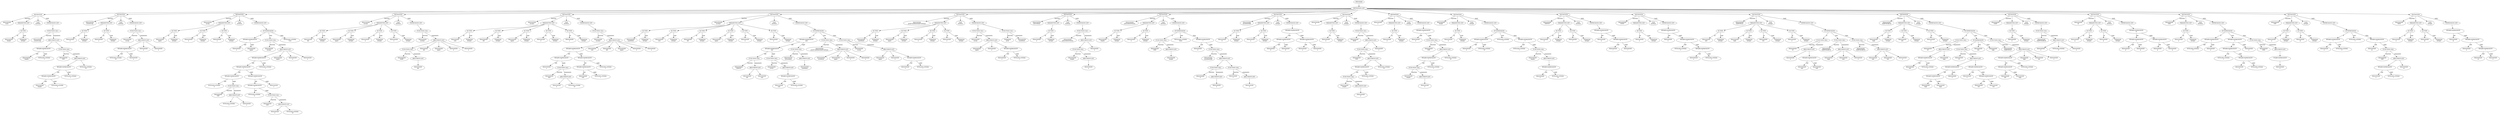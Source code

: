 digraph AST {
node0 [label="PROGRAM"]
node1 [label="DEFINITION-LIST"]
node2 [label="DEFINITION"]
node3 [label="IDENTIFIER\nmain"]
node4 [label="PARAMETER-LIST"]
node5 [label="ID-TYPE"]
node6 [label="IDENTIFIER\nlength"]
node7 [label="TERMINAL\ninteger"]
node8 [label="TYPE\nboolean"]
node9 [label="EXPRESSION-LIST"]
node10 [label="FUNCTION-CALL"]
node11 [label="IDENTIFIER\ncreateLoop"]
node12 [label="ARGUMENT-LIST"]
node13 [label="BINARY-EXPRESSION\n/"]
node14 [label="IDENTIFIER\nlength"]
node15 [label="INTEGER-LITERAL\n2"]
node16 [label="FUNCTION-CALL"]
node17 [label="IDENTIFIER\nEXP"]
node18 [label="ARGUMENT-LIST"]
node19 [label="BINARY-EXPRESSION\n-"]
node20 [label="BINARY-EXPRESSION\n/"]
node21 [label="IDENTIFIER\nlength"]
node22 [label="INTEGER-LITERAL\n2"]
node23 [label="INTEGER-LITERAL\n1"]
node24 [label="INTEGER-LITERAL\n10"]
node25 [label="DEFINITION"]
node26 [label="IDENTIFIER\ncreateLoop"]
node27 [label="PARAMETER-LIST"]
node28 [label="ID-TYPE"]
node29 [label="IDENTIFIER\nn"]
node30 [label="TERMINAL\ninteger"]
node31 [label="ID-TYPE"]
node32 [label="IDENTIFIER\na"]
node33 [label="TERMINAL\ninteger"]
node34 [label="TYPE\nboolean"]
node35 [label="EXPRESSION-LIST"]
node36 [label="FUNCTION-CALL"]
node37 [label="IDENTIFIER\naLoop"]
node38 [label="ARGUMENT-LIST"]
node39 [label="BINARY-EXPRESSION\n*"]
node40 [label="INTEGER-LITERAL\n10"]
node41 [label="IDENTIFIER\na"]
node42 [label="IDENTIFIER\nn"]
node43 [label="IDENTIFIER\na"]
node44 [label="DEFINITION"]
node45 [label="IDENTIFIER\naLoop"]
node46 [label="PARAMETER-LIST"]
node47 [label="ID-TYPE"]
node48 [label="IDENTIFIER\nupper"]
node49 [label="TERMINAL\ninteger"]
node50 [label="ID-TYPE"]
node51 [label="IDENTIFIER\nn"]
node52 [label="TERMINAL\ninteger"]
node53 [label="ID-TYPE"]
node54 [label="IDENTIFIER\na"]
node55 [label="TERMINAL\ninteger"]
node56 [label="TYPE\nboolean"]
node57 [label="EXPRESSION-LIST"]
node58 [label="IF-EXPRESSION"]
node59 [label="BINARY-EXPRESSION\n<"]
node60 [label="IDENTIFIER\na"]
node61 [label="IDENTIFIER\nupper"]
node62 [label="FUNCTION-CALL"]
node63 [label="IDENTIFIER\naLoop1"]
node64 [label="ARGUMENT-LIST"]
node65 [label="BINARY-EXPRESSION\n+"]
node66 [label="BINARY-EXPRESSION\n+"]
node67 [label="BINARY-EXPRESSION\n*"]
node68 [label="INTEGER-LITERAL\n4"]
node69 [label="FUNCTION-CALL"]
node70 [label="IDENTIFIER\nEXP"]
node71 [label="ARGUMENT-LIST"]
node72 [label="INTEGER-LITERAL\n2"]
node73 [label="IDENTIFIER\na"]
node74 [label="BINARY-EXPRESSION\n*"]
node75 [label="BINARY-EXPRESSION\n*"]
node76 [label="INTEGER-LITERAL\n4"]
node77 [label="FUNCTION-CALL"]
node78 [label="IDENTIFIER\nEXP"]
node79 [label="ARGUMENT-LIST"]
node80 [label="IDENTIFIER\nn"]
node81 [label="INTEGER-LITERAL\n10"]
node82 [label="IDENTIFIER\na"]
node83 [label="INTEGER-LITERAL\n1"]
node84 [label="IDENTIFIER\nupper"]
node85 [label="IDENTIFIER\nn"]
node86 [label="IDENTIFIER\na"]
node87 [label="BOOLEAN-LITERAL\ntrue"]
node88 [label="DEFINITION"]
node89 [label="IDENTIFIER\naLoop1"]
node90 [label="PARAMETER-LIST"]
node91 [label="ID-TYPE"]
node92 [label="IDENTIFIER\ndet"]
node93 [label="TERMINAL\ninteger"]
node94 [label="ID-TYPE"]
node95 [label="IDENTIFIER\nupper"]
node96 [label="TERMINAL\ninteger"]
node97 [label="ID-TYPE"]
node98 [label="IDENTIFIER\nn"]
node99 [label="TERMINAL\ninteger"]
node100 [label="ID-TYPE"]
node101 [label="IDENTIFIER\na"]
node102 [label="TERMINAL\ninteger"]
node103 [label="TYPE\nboolean"]
node104 [label="EXPRESSION-LIST"]
node105 [label="FUNCTION-CALL"]
node106 [label="IDENTIFIER\naLoop2"]
node107 [label="ARGUMENT-LIST"]
node108 [label="FUNCTION-CALL"]
node109 [label="IDENTIFIER\nSQRT"]
node110 [label="ARGUMENT-LIST"]
node111 [label="IDENTIFIER\ndet"]
node112 [label="IDENTIFIER\ndet"]
node113 [label="IDENTIFIER\nupper"]
node114 [label="IDENTIFIER\nn"]
node115 [label="IDENTIFIER\na"]
node116 [label="DEFINITION"]
node117 [label="IDENTIFIER\naLoop2"]
node118 [label="PARAMETER-LIST"]
node119 [label="ID-TYPE"]
node120 [label="IDENTIFIER\nroot"]
node121 [label="TERMINAL\ninteger"]
node122 [label="ID-TYPE"]
node123 [label="IDENTIFIER\ndet"]
node124 [label="TERMINAL\ninteger"]
node125 [label="ID-TYPE"]
node126 [label="IDENTIFIER\nupper"]
node127 [label="TERMINAL\ninteger"]
node128 [label="ID-TYPE"]
node129 [label="IDENTIFIER\nn"]
node130 [label="TERMINAL\ninteger"]
node131 [label="ID-TYPE"]
node132 [label="IDENTIFIER\na"]
node133 [label="TERMINAL\ninteger"]
node134 [label="TYPE\nboolean"]
node135 [label="EXPRESSION-LIST"]
node136 [label="FUNCTION-CALL"]
node137 [label="IDENTIFIER\naLoop3"]
node138 [label="ARGUMENT-LIST"]
node139 [label="BINARY-EXPRESSION\n+"]
node140 [label="BINARY-EXPRESSION\n*"]
node141 [label="IDENTIFIER\na"]
node142 [label="FUNCTION-CALL"]
node143 [label="IDENTIFIER\nEXP"]
node144 [label="ARGUMENT-LIST"]
node145 [label="IDENTIFIER\nn"]
node146 [label="INTEGER-LITERAL\n10"]
node147 [label="BINARY-EXPRESSION\n/"]
node148 [label="BINARY-EXPRESSION\n+"]
node149 [label="IDENTIFIER\nroot"]
node150 [label="INTEGER-LITERAL\n1"]
node151 [label="INTEGER-LITERAL\n2"]
node152 [label="IDENTIFIER\nroot"]
node153 [label="IDENTIFIER\ndet"]
node154 [label="IDENTIFIER\nupper"]
node155 [label="IDENTIFIER\nn"]
node156 [label="IDENTIFIER\na"]
node157 [label="DEFINITION"]
node158 [label="IDENTIFIER\naLoop3"]
node159 [label="PARAMETER-LIST"]
node160 [label="ID-TYPE"]
node161 [label="IDENTIFIER\ncandidate"]
node162 [label="TERMINAL\ninteger"]
node163 [label="ID-TYPE"]
node164 [label="IDENTIFIER\nroot"]
node165 [label="TERMINAL\ninteger"]
node166 [label="ID-TYPE"]
node167 [label="IDENTIFIER\ndet"]
node168 [label="TERMINAL\ninteger"]
node169 [label="ID-TYPE"]
node170 [label="IDENTIFIER\nupper"]
node171 [label="TERMINAL\ninteger"]
node172 [label="ID-TYPE"]
node173 [label="IDENTIFIER\nn"]
node174 [label="TERMINAL\ninteger"]
node175 [label="ID-TYPE"]
node176 [label="IDENTIFIER\na"]
node177 [label="TERMINAL\ninteger"]
node178 [label="TYPE\nboolean"]
node179 [label="EXPRESSION-LIST"]
node180 [label="IF-EXPRESSION"]
node181 [label="BINARY-EXPRESSION\nand"]
node182 [label="BINARY-EXPRESSION\nand"]
node183 [label="FUNCTION-CALL"]
node184 [label="IDENTIFIER\nISROOT"]
node185 [label="ARGUMENT-LIST"]
node186 [label="IDENTIFIER\ndet"]
node187 [label="IDENTIFIER\nroot"]
node188 [label="FUNCTION-CALL"]
node189 [label="IDENTIFIER\nEVEN"]
node190 [label="ARGUMENT-LIST"]
node191 [label="BINARY-EXPRESSION\n+"]
node192 [label="IDENTIFIER\nroot"]
node193 [label="INTEGER-LITERAL\n1"]
node194 [label="FUNCTION-CALL"]
node195 [label="IDENTIFIER\nisExcellent"]
node196 [label="ARGUMENT-LIST"]
node197 [label="IDENTIFIER\ncandidate"]
node198 [label="FUNCTION-CALL"]
node199 [label="IDENTIFIER\nprintCandidateAndContinue"]
node200 [label="ARGUMENT-LIST"]
node201 [label="IDENTIFIER\ncandidate"]
node202 [label="IDENTIFIER\nupper"]
node203 [label="IDENTIFIER\nn"]
node204 [label="IDENTIFIER\na"]
node205 [label="FUNCTION-CALL"]
node206 [label="IDENTIFIER\naLoop"]
node207 [label="ARGUMENT-LIST"]
node208 [label="IDENTIFIER\nupper"]
node209 [label="IDENTIFIER\nn"]
node210 [label="BINARY-EXPRESSION\n+"]
node211 [label="IDENTIFIER\na"]
node212 [label="INTEGER-LITERAL\n1"]
node213 [label="DEFINITION"]
node214 [label="IDENTIFIER\nprintCandidateAndContinue"]
node215 [label="PARAMETER-LIST"]
node216 [label="ID-TYPE"]
node217 [label="IDENTIFIER\ncandidate"]
node218 [label="TERMINAL\ninteger"]
node219 [label="ID-TYPE"]
node220 [label="IDENTIFIER\nupper"]
node221 [label="TERMINAL\ninteger"]
node222 [label="ID-TYPE"]
node223 [label="IDENTIFIER\nn"]
node224 [label="TERMINAL\ninteger"]
node225 [label="ID-TYPE"]
node226 [label="IDENTIFIER\na"]
node227 [label="TERMINAL\ninteger"]
node228 [label="TYPE\nboolean"]
node229 [label="EXPRESSION-LIST"]
node230 [label="FUNCTION-CALL"]
node231 [label="IDENTIFIER\naLoop"]
node232 [label="ARGUMENT-LIST"]
node233 [label="IDENTIFIER\nupper"]
node234 [label="IDENTIFIER\nn"]
node235 [label="BINARY-EXPRESSION\n+"]
node236 [label="IDENTIFIER\na"]
node237 [label="INTEGER-LITERAL\n1"]
node238 [label="FUNCTION-CALL"]
node239 [label="TERMINAL\nprint"]
node240 [label="IDENTIFIER\ncandidate"]
node241 [label="DEFINITION"]
node242 [label="IDENTIFIER\nisExcellent"]
node243 [label="PARAMETER-LIST"]
node244 [label="ID-TYPE"]
node245 [label="IDENTIFIER\nn"]
node246 [label="TERMINAL\ninteger"]
node247 [label="TYPE\nboolean"]
node248 [label="EXPRESSION-LIST"]
node249 [label="FUNCTION-CALL"]
node250 [label="IDENTIFIER\nisExcellentSwitch"]
node251 [label="ARGUMENT-LIST"]
node252 [label="FUNCTION-CALL"]
node253 [label="IDENTIFIER\nlength"]
node254 [label="ARGUMENT-LIST"]
node255 [label="IDENTIFIER\nn"]
node256 [label="IDENTIFIER\nn"]
node257 [label="DEFINITION"]
node258 [label="IDENTIFIER\nisExcellentSwitch"]
node259 [label="PARAMETER-LIST"]
node260 [label="ID-TYPE"]
node261 [label="IDENTIFIER\nlength"]
node262 [label="TERMINAL\ninteger"]
node263 [label="ID-TYPE"]
node264 [label="IDENTIFIER\nn"]
node265 [label="TERMINAL\ninteger"]
node266 [label="TYPE\nboolean"]
node267 [label="EXPRESSION-LIST"]
node268 [label="IF-EXPRESSION"]
node269 [label="FUNCTION-CALL"]
node270 [label="IDENTIFIER\nODD"]
node271 [label="ARGUMENT-LIST"]
node272 [label="IDENTIFIER\nlength"]
node273 [label="BOOLEAN-LITERAL\nfalse"]
node274 [label="BINARY-EXPRESSION\n="]
node275 [label="IDENTIFIER\nn"]
node276 [label="FUNCTION-CALL"]
node277 [label="IDENTIFIER\nexcellentDiff"]
node278 [label="ARGUMENT-LIST"]
node279 [label="FUNCTION-CALL"]
node280 [label="IDENTIFIER\nb"]
node281 [label="ARGUMENT-LIST"]
node282 [label="IDENTIFIER\nn"]
node283 [label="FUNCTION-CALL"]
node284 [label="IDENTIFIER\na"]
node285 [label="ARGUMENT-LIST"]
node286 [label="IDENTIFIER\nn"]
node287 [label="DEFINITION"]
node288 [label="IDENTIFIER\nexcellentDiff"]
node289 [label="PARAMETER-LIST"]
node290 [label="ID-TYPE"]
node291 [label="IDENTIFIER\nb"]
node292 [label="TERMINAL\ninteger"]
node293 [label="ID-TYPE"]
node294 [label="IDENTIFIER\na"]
node295 [label="TERMINAL\ninteger"]
node296 [label="TYPE\ninteger"]
node297 [label="EXPRESSION-LIST"]
node298 [label="BINARY-EXPRESSION\n-"]
node299 [label="BINARY-EXPRESSION\n*"]
node300 [label="IDENTIFIER\nb"]
node301 [label="IDENTIFIER\nb"]
node302 [label="BINARY-EXPRESSION\n*"]
node303 [label="IDENTIFIER\na"]
node304 [label="IDENTIFIER\na"]
node305 [label="DEFINITION"]
node306 [label="IDENTIFIER\nb"]
node307 [label="PARAMETER-LIST"]
node308 [label="ID-TYPE"]
node309 [label="IDENTIFIER\nn"]
node310 [label="TERMINAL\ninteger"]
node311 [label="TYPE\ninteger"]
node312 [label="EXPRESSION-LIST"]
node313 [label="FUNCTION-CALL"]
node314 [label="IDENTIFIER\nMOD"]
node315 [label="ARGUMENT-LIST"]
node316 [label="FUNCTION-CALL"]
node317 [label="IDENTIFIER\nEXP"]
node318 [label="ARGUMENT-LIST"]
node319 [label="BINARY-EXPRESSION\n/"]
node320 [label="FUNCTION-CALL"]
node321 [label="IDENTIFIER\nlength"]
node322 [label="ARGUMENT-LIST"]
node323 [label="IDENTIFIER\nn"]
node324 [label="INTEGER-LITERAL\n2"]
node325 [label="INTEGER-LITERAL\n10"]
node326 [label="IDENTIFIER\nn"]
node327 [label="DEFINITION"]
node328 [label="IDENTIFIER\na"]
node329 [label="PARAMETER-LIST"]
node330 [label="ID-TYPE"]
node331 [label="IDENTIFIER\nn"]
node332 [label="TERMINAL\ninteger"]
node333 [label="TYPE\ninteger"]
node334 [label="EXPRESSION-LIST"]
node335 [label="BINARY-EXPRESSION\n/"]
node336 [label="IDENTIFIER\nn"]
node337 [label="FUNCTION-CALL"]
node338 [label="IDENTIFIER\nEXP"]
node339 [label="ARGUMENT-LIST"]
node340 [label="BINARY-EXPRESSION\n/"]
node341 [label="FUNCTION-CALL"]
node342 [label="IDENTIFIER\nlength"]
node343 [label="ARGUMENT-LIST"]
node344 [label="IDENTIFIER\nn"]
node345 [label="INTEGER-LITERAL\n2"]
node346 [label="INTEGER-LITERAL\n10"]
node347 [label="DEFINITION"]
node348 [label="IDENTIFIER\nlength"]
node349 [label="PARAMETER-LIST"]
node350 [label="ID-TYPE"]
node351 [label="IDENTIFIER\nn"]
node352 [label="TERMINAL\ninteger"]
node353 [label="TYPE\ninteger"]
node354 [label="EXPRESSION-LIST"]
node355 [label="IF-EXPRESSION"]
node356 [label="BINARY-EXPRESSION\n<"]
node357 [label="IDENTIFIER\nn"]
node358 [label="INTEGER-LITERAL\n10"]
node359 [label="INTEGER-LITERAL\n1"]
node360 [label="BINARY-EXPRESSION\n+"]
node361 [label="INTEGER-LITERAL\n1"]
node362 [label="FUNCTION-CALL"]
node363 [label="IDENTIFIER\nlength"]
node364 [label="ARGUMENT-LIST"]
node365 [label="BINARY-EXPRESSION\n/"]
node366 [label="IDENTIFIER\nn"]
node367 [label="INTEGER-LITERAL\n10"]
node368 [label="DEFINITION"]
node369 [label="IDENTIFIER\nISROOT"]
node370 [label="PARAMETER-LIST"]
node371 [label="ID-TYPE"]
node372 [label="IDENTIFIER\nn"]
node373 [label="TERMINAL\ninteger"]
node374 [label="ID-TYPE"]
node375 [label="IDENTIFIER\nr"]
node376 [label="TERMINAL\ninteger"]
node377 [label="TYPE\nboolean"]
node378 [label="EXPRESSION-LIST"]
node379 [label="BINARY-EXPRESSION\n="]
node380 [label="IDENTIFIER\nn"]
node381 [label="BINARY-EXPRESSION\n*"]
node382 [label="IDENTIFIER\nr"]
node383 [label="IDENTIFIER\nr"]
node384 [label="DEFINITION"]
node385 [label="IDENTIFIER\nEVEN"]
node386 [label="PARAMETER-LIST"]
node387 [label="ID-TYPE"]
node388 [label="IDENTIFIER\nn"]
node389 [label="TERMINAL\ninteger"]
node390 [label="TYPE\nboolean"]
node391 [label="EXPRESSION-LIST"]
node392 [label="BINARY-EXPRESSION\n="]
node393 [label="IDENTIFIER\nn"]
node394 [label="BINARY-EXPRESSION\n*"]
node395 [label="INTEGER-LITERAL\n2"]
node396 [label="BINARY-EXPRESSION\n/"]
node397 [label="IDENTIFIER\nn"]
node398 [label="INTEGER-LITERAL\n2"]
node399 [label="DEFINITION"]
node400 [label="IDENTIFIER\nSQRTSPLIT"]
node401 [label="PARAMETER-LIST"]
node402 [label="ID-TYPE"]
node403 [label="IDENTIFIER\nmid"]
node404 [label="TERMINAL\ninteger"]
node405 [label="ID-TYPE"]
node406 [label="IDENTIFIER\nhigh"]
node407 [label="TERMINAL\ninteger"]
node408 [label="ID-TYPE"]
node409 [label="IDENTIFIER\nlow"]
node410 [label="TERMINAL\ninteger"]
node411 [label="ID-TYPE"]
node412 [label="IDENTIFIER\nn"]
node413 [label="TERMINAL\ninteger"]
node414 [label="TYPE\ninteger"]
node415 [label="EXPRESSION-LIST"]
node416 [label="IF-EXPRESSION"]
node417 [label="FUNCTION-CALL"]
node418 [label="IDENTIFIER\nLE"]
node419 [label="ARGUMENT-LIST"]
node420 [label="IDENTIFIER\nn"]
node421 [label="BINARY-EXPRESSION\n*"]
node422 [label="IDENTIFIER\nmid"]
node423 [label="IDENTIFIER\nmid"]
node424 [label="FUNCTION-CALL"]
node425 [label="IDENTIFIER\nSQRTSEARCH"]
node426 [label="ARGUMENT-LIST"]
node427 [label="IDENTIFIER\nhigh"]
node428 [label="IDENTIFIER\nmid"]
node429 [label="IDENTIFIER\nn"]
node430 [label="FUNCTION-CALL"]
node431 [label="IDENTIFIER\nSQRTSEARCH"]
node432 [label="ARGUMENT-LIST"]
node433 [label="IDENTIFIER\nmid"]
node434 [label="IDENTIFIER\nlow"]
node435 [label="IDENTIFIER\nn"]
node436 [label="DEFINITION"]
node437 [label="IDENTIFIER\nSQRTSEARCH"]
node438 [label="PARAMETER-LIST"]
node439 [label="ID-TYPE"]
node440 [label="IDENTIFIER\nhigh"]
node441 [label="TERMINAL\ninteger"]
node442 [label="ID-TYPE"]
node443 [label="IDENTIFIER\nlow"]
node444 [label="TERMINAL\ninteger"]
node445 [label="ID-TYPE"]
node446 [label="IDENTIFIER\nn"]
node447 [label="TERMINAL\ninteger"]
node448 [label="TYPE\ninteger"]
node449 [label="EXPRESSION-LIST"]
node450 [label="IF-EXPRESSION"]
node451 [label="FUNCTION-CALL"]
node452 [label="IDENTIFIER\nLE"]
node453 [label="ARGUMENT-LIST"]
node454 [label="BINARY-EXPRESSION\n+"]
node455 [label="IDENTIFIER\nlow"]
node456 [label="INTEGER-LITERAL\n1"]
node457 [label="IDENTIFIER\nhigh"]
node458 [label="IF-EXPRESSION"]
node459 [label="FUNCTION-CALL"]
node460 [label="IDENTIFIER\nLE"]
node461 [label="ARGUMENT-LIST"]
node462 [label="BINARY-EXPRESSION\n-"]
node463 [label="BINARY-EXPRESSION\n*"]
node464 [label="IDENTIFIER\nhigh"]
node465 [label="IDENTIFIER\nhigh"]
node466 [label="IDENTIFIER\nn"]
node467 [label="BINARY-EXPRESSION\n-"]
node468 [label="IDENTIFIER\nn"]
node469 [label="BINARY-EXPRESSION\n*"]
node470 [label="IDENTIFIER\nlow"]
node471 [label="IDENTIFIER\nlow"]
node472 [label="IDENTIFIER\nlow"]
node473 [label="IDENTIFIER\nhigh"]
node474 [label="FUNCTION-CALL"]
node475 [label="IDENTIFIER\nSQRTSPLIT"]
node476 [label="ARGUMENT-LIST"]
node477 [label="BINARY-EXPRESSION\n/"]
node478 [label="BINARY-EXPRESSION\n+"]
node479 [label="IDENTIFIER\nlow"]
node480 [label="IDENTIFIER\nhigh"]
node481 [label="INTEGER-LITERAL\n2"]
node482 [label="IDENTIFIER\nhigh"]
node483 [label="IDENTIFIER\nlow"]
node484 [label="IDENTIFIER\nn"]
node485 [label="DEFINITION"]
node486 [label="IDENTIFIER\nSQRT"]
node487 [label="PARAMETER-LIST"]
node488 [label="ID-TYPE"]
node489 [label="IDENTIFIER\nn"]
node490 [label="TERMINAL\ninteger"]
node491 [label="TYPE\ninteger"]
node492 [label="EXPRESSION-LIST"]
node493 [label="FUNCTION-CALL"]
node494 [label="IDENTIFIER\nSQRTSEARCH"]
node495 [label="ARGUMENT-LIST"]
node496 [label="IDENTIFIER\nn"]
node497 [label="INTEGER-LITERAL\n0"]
node498 [label="IDENTIFIER\nn"]
node499 [label="DEFINITION"]
node500 [label="IDENTIFIER\nLE"]
node501 [label="PARAMETER-LIST"]
node502 [label="ID-TYPE"]
node503 [label="IDENTIFIER\nq"]
node504 [label="TERMINAL\ninteger"]
node505 [label="ID-TYPE"]
node506 [label="IDENTIFIER\np"]
node507 [label="TERMINAL\ninteger"]
node508 [label="TYPE\nboolean"]
node509 [label="EXPRESSION-LIST"]
node510 [label="BINARY-EXPRESSION\nor"]
node511 [label="BINARY-EXPRESSION\n<"]
node512 [label="IDENTIFIER\np"]
node513 [label="IDENTIFIER\nq"]
node514 [label="BINARY-EXPRESSION\n="]
node515 [label="IDENTIFIER\np"]
node516 [label="IDENTIFIER\nq"]
node517 [label="DEFINITION"]
node518 [label="IDENTIFIER\nODD"]
node519 [label="PARAMETER-LIST"]
node520 [label="ID-TYPE"]
node521 [label="IDENTIFIER\nn"]
node522 [label="TERMINAL\ninteger"]
node523 [label="TYPE\nboolean"]
node524 [label="EXPRESSION-LIST"]
node525 [label="IF-EXPRESSION"]
node526 [label="BINARY-EXPRESSION\n<"]
node527 [label="INTEGER-LITERAL\n0"]
node528 [label="IDENTIFIER\nn"]
node529 [label="BINARY-EXPRESSION\n<"]
node530 [label="BINARY-EXPRESSION\n*"]
node531 [label="INTEGER-LITERAL\n2"]
node532 [label="BINARY-EXPRESSION\n/"]
node533 [label="IDENTIFIER\nn"]
node534 [label="INTEGER-LITERAL\n2"]
node535 [label="IDENTIFIER\nn"]
node536 [label="FUNCTION-CALL"]
node537 [label="IDENTIFIER\nODD"]
node538 [label="ARGUMENT-LIST"]
node539 [label="UNARY-EXPRESSION\n-"]
node540 [label="IDENTIFIER\nn"]
node541 [label="DEFINITION"]
node542 [label="IDENTIFIER\nEXP"]
node543 [label="PARAMETER-LIST"]
node544 [label="ID-TYPE"]
node545 [label="IDENTIFIER\nn"]
node546 [label="TERMINAL\ninteger"]
node547 [label="ID-TYPE"]
node548 [label="IDENTIFIER\nm"]
node549 [label="TERMINAL\ninteger"]
node550 [label="TYPE\ninteger"]
node551 [label="EXPRESSION-LIST"]
node552 [label="IF-EXPRESSION"]
node553 [label="BINARY-EXPRESSION\n="]
node554 [label="IDENTIFIER\nn"]
node555 [label="INTEGER-LITERAL\n0"]
node556 [label="INTEGER-LITERAL\n1"]
node557 [label="BINARY-EXPRESSION\n*"]
node558 [label="IDENTIFIER\nm"]
node559 [label="FUNCTION-CALL"]
node560 [label="IDENTIFIER\nEXP"]
node561 [label="ARGUMENT-LIST"]
node562 [label="BINARY-EXPRESSION\n-"]
node563 [label="IDENTIFIER\nn"]
node564 [label="INTEGER-LITERAL\n1"]
node565 [label="IDENTIFIER\nm"]
node566 [label="DEFINITION"]
node567 [label="IDENTIFIER\nMOD"]
node568 [label="PARAMETER-LIST"]
node569 [label="ID-TYPE"]
node570 [label="IDENTIFIER\nn"]
node571 [label="TERMINAL\ninteger"]
node572 [label="ID-TYPE"]
node573 [label="IDENTIFIER\nm"]
node574 [label="TERMINAL\ninteger"]
node575 [label="TYPE\ninteger"]
node576 [label="EXPRESSION-LIST"]
node577 [label="BINARY-EXPRESSION\n-"]
node578 [label="IDENTIFIER\nm"]
node579 [label="BINARY-EXPRESSION\n*"]
node580 [label="IDENTIFIER\nn"]
node581 [label="BINARY-EXPRESSION\n/"]
node582 [label="IDENTIFIER\nm"]
node583 [label="IDENTIFIER\nn"]
node2 -> node3 [label="function"]
node5 -> node6 [label="id"]
node5 -> node7 [label="type"]
node4 -> node5
node2 -> node4
node2 -> node8
node10 -> node11 [label="function"]
node13 -> node14 [label="left"]
node13 -> node15 [label="right"]
node12 -> node13
node16 -> node17 [label="function"]
node20 -> node21 [label="left"]
node20 -> node22 [label="right"]
node19 -> node20 [label="left"]
node19 -> node23 [label="right"]
node18 -> node19
node18 -> node24
node16 -> node18 [label="arguments"]
node12 -> node16
node10 -> node12 [label="arguments"]
node9 -> node10
node2 -> node9 [label="body"]
node1 -> node2
node25 -> node26 [label="function"]
node28 -> node29 [label="id"]
node28 -> node30 [label="type"]
node27 -> node28
node31 -> node32 [label="id"]
node31 -> node33 [label="type"]
node27 -> node31
node25 -> node27
node25 -> node34
node36 -> node37 [label="function"]
node39 -> node40 [label="left"]
node39 -> node41 [label="right"]
node38 -> node39
node38 -> node42
node38 -> node43
node36 -> node38 [label="arguments"]
node35 -> node36
node25 -> node35 [label="body"]
node1 -> node25
node44 -> node45 [label="function"]
node47 -> node48 [label="id"]
node47 -> node49 [label="type"]
node46 -> node47
node50 -> node51 [label="id"]
node50 -> node52 [label="type"]
node46 -> node50
node53 -> node54 [label="id"]
node53 -> node55 [label="type"]
node46 -> node53
node44 -> node46
node44 -> node56
node59 -> node60 [label="left"]
node59 -> node61 [label="right"]
node58 -> node59 [label="if"]
node62 -> node63 [label="function"]
node67 -> node68 [label="left"]
node69 -> node70 [label="function"]
node71 -> node72
node71 -> node73
node69 -> node71 [label="arguments"]
node67 -> node69 [label="right"]
node66 -> node67 [label="left"]
node75 -> node76 [label="left"]
node77 -> node78 [label="function"]
node79 -> node80
node79 -> node81
node77 -> node79 [label="arguments"]
node75 -> node77 [label="right"]
node74 -> node75 [label="left"]
node74 -> node82 [label="right"]
node66 -> node74 [label="right"]
node65 -> node66 [label="left"]
node65 -> node83 [label="right"]
node64 -> node65
node64 -> node84
node64 -> node85
node64 -> node86
node62 -> node64 [label="arguments"]
node58 -> node62 [label="else"]
node58 -> node87 [label="then"]
node57 -> node58
node44 -> node57 [label="body"]
node1 -> node44
node88 -> node89 [label="function"]
node91 -> node92 [label="id"]
node91 -> node93 [label="type"]
node90 -> node91
node94 -> node95 [label="id"]
node94 -> node96 [label="type"]
node90 -> node94
node97 -> node98 [label="id"]
node97 -> node99 [label="type"]
node90 -> node97
node100 -> node101 [label="id"]
node100 -> node102 [label="type"]
node90 -> node100
node88 -> node90
node88 -> node103
node105 -> node106 [label="function"]
node108 -> node109 [label="function"]
node110 -> node111
node108 -> node110 [label="arguments"]
node107 -> node108
node107 -> node112
node107 -> node113
node107 -> node114
node107 -> node115
node105 -> node107 [label="arguments"]
node104 -> node105
node88 -> node104 [label="body"]
node1 -> node88
node116 -> node117 [label="function"]
node119 -> node120 [label="id"]
node119 -> node121 [label="type"]
node118 -> node119
node122 -> node123 [label="id"]
node122 -> node124 [label="type"]
node118 -> node122
node125 -> node126 [label="id"]
node125 -> node127 [label="type"]
node118 -> node125
node128 -> node129 [label="id"]
node128 -> node130 [label="type"]
node118 -> node128
node131 -> node132 [label="id"]
node131 -> node133 [label="type"]
node118 -> node131
node116 -> node118
node116 -> node134
node136 -> node137 [label="function"]
node140 -> node141 [label="left"]
node142 -> node143 [label="function"]
node144 -> node145
node144 -> node146
node142 -> node144 [label="arguments"]
node140 -> node142 [label="right"]
node139 -> node140 [label="left"]
node148 -> node149 [label="left"]
node148 -> node150 [label="right"]
node147 -> node148 [label="left"]
node147 -> node151 [label="right"]
node139 -> node147 [label="right"]
node138 -> node139
node138 -> node152
node138 -> node153
node138 -> node154
node138 -> node155
node138 -> node156
node136 -> node138 [label="arguments"]
node135 -> node136
node116 -> node135 [label="body"]
node1 -> node116
node157 -> node158 [label="function"]
node160 -> node161 [label="id"]
node160 -> node162 [label="type"]
node159 -> node160
node163 -> node164 [label="id"]
node163 -> node165 [label="type"]
node159 -> node163
node166 -> node167 [label="id"]
node166 -> node168 [label="type"]
node159 -> node166
node169 -> node170 [label="id"]
node169 -> node171 [label="type"]
node159 -> node169
node172 -> node173 [label="id"]
node172 -> node174 [label="type"]
node159 -> node172
node175 -> node176 [label="id"]
node175 -> node177 [label="type"]
node159 -> node175
node157 -> node159
node157 -> node178
node183 -> node184 [label="function"]
node185 -> node186
node185 -> node187
node183 -> node185 [label="arguments"]
node182 -> node183 [label="left"]
node188 -> node189 [label="function"]
node191 -> node192 [label="left"]
node191 -> node193 [label="right"]
node190 -> node191
node188 -> node190 [label="arguments"]
node182 -> node188 [label="right"]
node181 -> node182 [label="left"]
node194 -> node195 [label="function"]
node196 -> node197
node194 -> node196 [label="arguments"]
node181 -> node194 [label="right"]
node180 -> node181 [label="if"]
node198 -> node199 [label="function"]
node200 -> node201
node200 -> node202
node200 -> node203
node200 -> node204
node198 -> node200 [label="arguments"]
node180 -> node198 [label="else"]
node205 -> node206 [label="function"]
node207 -> node208
node207 -> node209
node210 -> node211 [label="left"]
node210 -> node212 [label="right"]
node207 -> node210
node205 -> node207 [label="arguments"]
node180 -> node205 [label="then"]
node179 -> node180
node157 -> node179 [label="body"]
node1 -> node157
node213 -> node214 [label="function"]
node216 -> node217 [label="id"]
node216 -> node218 [label="type"]
node215 -> node216
node219 -> node220 [label="id"]
node219 -> node221 [label="type"]
node215 -> node219
node222 -> node223 [label="id"]
node222 -> node224 [label="type"]
node215 -> node222
node225 -> node226 [label="id"]
node225 -> node227 [label="type"]
node215 -> node225
node213 -> node215
node213 -> node228
node230 -> node231 [label="function"]
node232 -> node233
node232 -> node234
node235 -> node236 [label="left"]
node235 -> node237 [label="right"]
node232 -> node235
node230 -> node232 [label="arguments"]
node229 -> node230
node238 -> node239 [label="function"]
node238 -> node240 [label="arguments"]
node229 -> node238
node213 -> node229 [label="body"]
node1 -> node213
node241 -> node242 [label="function"]
node244 -> node245 [label="id"]
node244 -> node246 [label="type"]
node243 -> node244
node241 -> node243
node241 -> node247
node249 -> node250 [label="function"]
node252 -> node253 [label="function"]
node254 -> node255
node252 -> node254 [label="arguments"]
node251 -> node252
node251 -> node256
node249 -> node251 [label="arguments"]
node248 -> node249
node241 -> node248 [label="body"]
node1 -> node241
node257 -> node258 [label="function"]
node260 -> node261 [label="id"]
node260 -> node262 [label="type"]
node259 -> node260
node263 -> node264 [label="id"]
node263 -> node265 [label="type"]
node259 -> node263
node257 -> node259
node257 -> node266
node269 -> node270 [label="function"]
node271 -> node272
node269 -> node271 [label="arguments"]
node268 -> node269 [label="if"]
node268 -> node273 [label="else"]
node274 -> node275 [label="left"]
node276 -> node277 [label="function"]
node279 -> node280 [label="function"]
node281 -> node282
node279 -> node281 [label="arguments"]
node278 -> node279
node283 -> node284 [label="function"]
node285 -> node286
node283 -> node285 [label="arguments"]
node278 -> node283
node276 -> node278 [label="arguments"]
node274 -> node276 [label="right"]
node268 -> node274 [label="then"]
node267 -> node268
node257 -> node267 [label="body"]
node1 -> node257
node287 -> node288 [label="function"]
node290 -> node291 [label="id"]
node290 -> node292 [label="type"]
node289 -> node290
node293 -> node294 [label="id"]
node293 -> node295 [label="type"]
node289 -> node293
node287 -> node289
node287 -> node296
node299 -> node300 [label="left"]
node299 -> node301 [label="right"]
node298 -> node299 [label="left"]
node302 -> node303 [label="left"]
node302 -> node304 [label="right"]
node298 -> node302 [label="right"]
node297 -> node298
node287 -> node297 [label="body"]
node1 -> node287
node305 -> node306 [label="function"]
node308 -> node309 [label="id"]
node308 -> node310 [label="type"]
node307 -> node308
node305 -> node307
node305 -> node311
node313 -> node314 [label="function"]
node316 -> node317 [label="function"]
node320 -> node321 [label="function"]
node322 -> node323
node320 -> node322 [label="arguments"]
node319 -> node320 [label="left"]
node319 -> node324 [label="right"]
node318 -> node319
node318 -> node325
node316 -> node318 [label="arguments"]
node315 -> node316
node315 -> node326
node313 -> node315 [label="arguments"]
node312 -> node313
node305 -> node312 [label="body"]
node1 -> node305
node327 -> node328 [label="function"]
node330 -> node331 [label="id"]
node330 -> node332 [label="type"]
node329 -> node330
node327 -> node329
node327 -> node333
node335 -> node336 [label="left"]
node337 -> node338 [label="function"]
node341 -> node342 [label="function"]
node343 -> node344
node341 -> node343 [label="arguments"]
node340 -> node341 [label="left"]
node340 -> node345 [label="right"]
node339 -> node340
node339 -> node346
node337 -> node339 [label="arguments"]
node335 -> node337 [label="right"]
node334 -> node335
node327 -> node334 [label="body"]
node1 -> node327
node347 -> node348 [label="function"]
node350 -> node351 [label="id"]
node350 -> node352 [label="type"]
node349 -> node350
node347 -> node349
node347 -> node353
node356 -> node357 [label="left"]
node356 -> node358 [label="right"]
node355 -> node356 [label="if"]
node355 -> node359 [label="else"]
node360 -> node361 [label="left"]
node362 -> node363 [label="function"]
node365 -> node366 [label="left"]
node365 -> node367 [label="right"]
node364 -> node365
node362 -> node364 [label="arguments"]
node360 -> node362 [label="right"]
node355 -> node360 [label="then"]
node354 -> node355
node347 -> node354 [label="body"]
node1 -> node347
node368 -> node369 [label="function"]
node371 -> node372 [label="id"]
node371 -> node373 [label="type"]
node370 -> node371
node374 -> node375 [label="id"]
node374 -> node376 [label="type"]
node370 -> node374
node368 -> node370
node368 -> node377
node379 -> node380 [label="left"]
node381 -> node382 [label="left"]
node381 -> node383 [label="right"]
node379 -> node381 [label="right"]
node378 -> node379
node368 -> node378 [label="body"]
node1 -> node368
node384 -> node385 [label="function"]
node387 -> node388 [label="id"]
node387 -> node389 [label="type"]
node386 -> node387
node384 -> node386
node384 -> node390
node392 -> node393 [label="left"]
node394 -> node395 [label="left"]
node396 -> node397 [label="left"]
node396 -> node398 [label="right"]
node394 -> node396 [label="right"]
node392 -> node394 [label="right"]
node391 -> node392
node384 -> node391 [label="body"]
node1 -> node384
node399 -> node400 [label="function"]
node402 -> node403 [label="id"]
node402 -> node404 [label="type"]
node401 -> node402
node405 -> node406 [label="id"]
node405 -> node407 [label="type"]
node401 -> node405
node408 -> node409 [label="id"]
node408 -> node410 [label="type"]
node401 -> node408
node411 -> node412 [label="id"]
node411 -> node413 [label="type"]
node401 -> node411
node399 -> node401
node399 -> node414
node417 -> node418 [label="function"]
node419 -> node420
node421 -> node422 [label="left"]
node421 -> node423 [label="right"]
node419 -> node421
node417 -> node419 [label="arguments"]
node416 -> node417 [label="if"]
node424 -> node425 [label="function"]
node426 -> node427
node426 -> node428
node426 -> node429
node424 -> node426 [label="arguments"]
node416 -> node424 [label="else"]
node430 -> node431 [label="function"]
node432 -> node433
node432 -> node434
node432 -> node435
node430 -> node432 [label="arguments"]
node416 -> node430 [label="then"]
node415 -> node416
node399 -> node415 [label="body"]
node1 -> node399
node436 -> node437 [label="function"]
node439 -> node440 [label="id"]
node439 -> node441 [label="type"]
node438 -> node439
node442 -> node443 [label="id"]
node442 -> node444 [label="type"]
node438 -> node442
node445 -> node446 [label="id"]
node445 -> node447 [label="type"]
node438 -> node445
node436 -> node438
node436 -> node448
node451 -> node452 [label="function"]
node454 -> node455 [label="left"]
node454 -> node456 [label="right"]
node453 -> node454
node453 -> node457
node451 -> node453 [label="arguments"]
node450 -> node451 [label="if"]
node459 -> node460 [label="function"]
node463 -> node464 [label="left"]
node463 -> node465 [label="right"]
node462 -> node463 [label="left"]
node462 -> node466 [label="right"]
node461 -> node462
node467 -> node468 [label="left"]
node469 -> node470 [label="left"]
node469 -> node471 [label="right"]
node467 -> node469 [label="right"]
node461 -> node467
node459 -> node461 [label="arguments"]
node458 -> node459 [label="if"]
node458 -> node472 [label="else"]
node458 -> node473 [label="then"]
node450 -> node458 [label="else"]
node474 -> node475 [label="function"]
node478 -> node479 [label="left"]
node478 -> node480 [label="right"]
node477 -> node478 [label="left"]
node477 -> node481 [label="right"]
node476 -> node477
node476 -> node482
node476 -> node483
node476 -> node484
node474 -> node476 [label="arguments"]
node450 -> node474 [label="then"]
node449 -> node450
node436 -> node449 [label="body"]
node1 -> node436
node485 -> node486 [label="function"]
node488 -> node489 [label="id"]
node488 -> node490 [label="type"]
node487 -> node488
node485 -> node487
node485 -> node491
node493 -> node494 [label="function"]
node495 -> node496
node495 -> node497
node495 -> node498
node493 -> node495 [label="arguments"]
node492 -> node493
node485 -> node492 [label="body"]
node1 -> node485
node499 -> node500 [label="function"]
node502 -> node503 [label="id"]
node502 -> node504 [label="type"]
node501 -> node502
node505 -> node506 [label="id"]
node505 -> node507 [label="type"]
node501 -> node505
node499 -> node501
node499 -> node508
node511 -> node512 [label="left"]
node511 -> node513 [label="right"]
node510 -> node511 [label="left"]
node514 -> node515 [label="left"]
node514 -> node516 [label="right"]
node510 -> node514 [label="right"]
node509 -> node510
node499 -> node509 [label="body"]
node1 -> node499
node517 -> node518 [label="function"]
node520 -> node521 [label="id"]
node520 -> node522 [label="type"]
node519 -> node520
node517 -> node519
node517 -> node523
node526 -> node527 [label="left"]
node526 -> node528 [label="right"]
node525 -> node526 [label="if"]
node530 -> node531 [label="left"]
node532 -> node533 [label="left"]
node532 -> node534 [label="right"]
node530 -> node532 [label="right"]
node529 -> node530 [label="left"]
node529 -> node535 [label="right"]
node525 -> node529 [label="else"]
node536 -> node537 [label="function"]
node539 -> node540
node538 -> node539
node536 -> node538 [label="arguments"]
node525 -> node536 [label="then"]
node524 -> node525
node517 -> node524 [label="body"]
node1 -> node517
node541 -> node542 [label="function"]
node544 -> node545 [label="id"]
node544 -> node546 [label="type"]
node543 -> node544
node547 -> node548 [label="id"]
node547 -> node549 [label="type"]
node543 -> node547
node541 -> node543
node541 -> node550
node553 -> node554 [label="left"]
node553 -> node555 [label="right"]
node552 -> node553 [label="if"]
node552 -> node556 [label="else"]
node557 -> node558 [label="left"]
node559 -> node560 [label="function"]
node562 -> node563 [label="left"]
node562 -> node564 [label="right"]
node561 -> node562
node561 -> node565
node559 -> node561 [label="arguments"]
node557 -> node559 [label="right"]
node552 -> node557 [label="then"]
node551 -> node552
node541 -> node551 [label="body"]
node1 -> node541
node566 -> node567 [label="function"]
node569 -> node570 [label="id"]
node569 -> node571 [label="type"]
node568 -> node569
node572 -> node573 [label="id"]
node572 -> node574 [label="type"]
node568 -> node572
node566 -> node568
node566 -> node575
node577 -> node578 [label="left"]
node579 -> node580 [label="left"]
node581 -> node582 [label="left"]
node581 -> node583 [label="right"]
node579 -> node581 [label="right"]
node577 -> node579 [label="right"]
node576 -> node577
node566 -> node576 [label="body"]
node1 -> node566
node0 -> node1
}